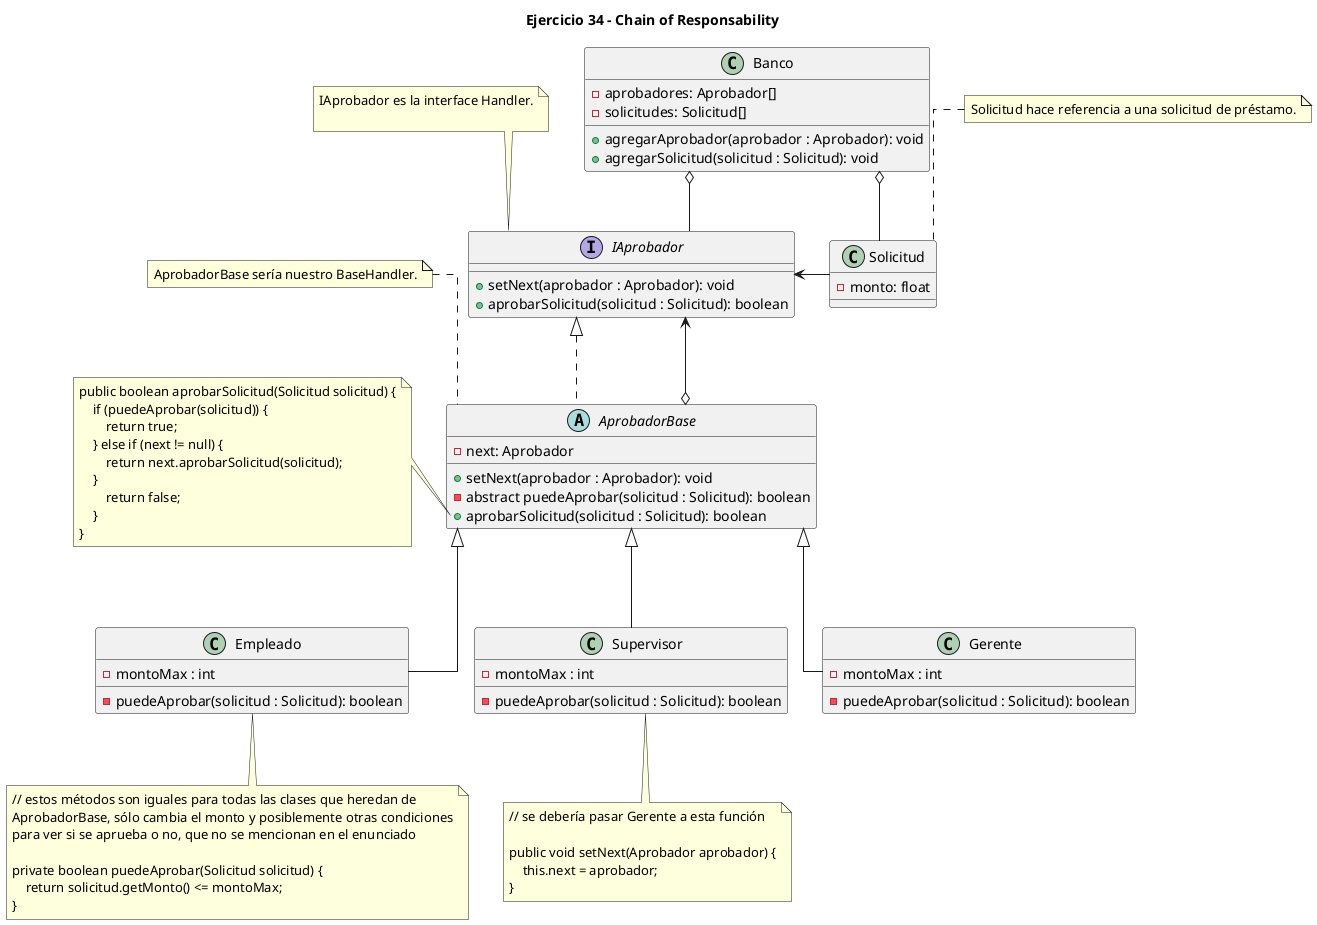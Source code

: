 @startuml
'https://plantuml.com/class-diagram

skinparam Linetype ortho
title "Ejercicio 34 - Chain of Responsability"

class Banco {
    - aprobadores: Aprobador[]
    - solicitudes: Solicitud[]

    + agregarAprobador(aprobador : Aprobador): void
    + agregarSolicitud(solicitud : Solicitud): void
}

class Solicitud {
    - monto: float
}

note top of Solicitud
    Solicitud hace referencia a una solicitud de préstamo.
end note

interface IAprobador {
    + setNext(aprobador : Aprobador): void
    + aprobarSolicitud(solicitud : Solicitud): boolean
}

note top of IAprobador
    IAprobador es la interface Handler.

end note

abstract class AprobadorBase implements IAprobador {
    - next: Aprobador

    + setNext(aprobador : Aprobador): void
    - abstract puedeAprobar(solicitud : Solicitud): boolean
    + aprobarSolicitud(solicitud : Solicitud): boolean
}

note top of AprobadorBase
    AprobadorBase sería nuestro BaseHandler.
end note

note left of AprobadorBase::aprobarSolicitud
    public boolean aprobarSolicitud(Solicitud solicitud) {
        if (puedeAprobar(solicitud)) {
            return true;
        } else if (next != null) {
            return next.aprobarSolicitud(solicitud);
        }
            return false;
        }
    }
end note

class Empleado extends AprobadorBase {
    - montoMax : int

    - puedeAprobar(solicitud : Solicitud): boolean
}

note left of Empleado::setNext
    // se debería pasar Supervisor a esta función

    public void setNext(Aprobador aprobador) {
        this.next = aprobador;
    }
end note

note bottom of Empleado
    // estos métodos son iguales para todas las clases que heredan de
    AprobadorBase, sólo cambia el monto y posiblemente otras condiciones
    para ver si se aprueba o no, que no se mencionan en el enunciado

    private boolean puedeAprobar(Solicitud solicitud) {
        return solicitud.getMonto() <= montoMax;
    }
end note

class Supervisor extends AprobadorBase {
    - montoMax : int

    - puedeAprobar(solicitud : Solicitud): boolean
}

note bottom of Supervisor
    // se debería pasar Gerente a esta función

    public void setNext(Aprobador aprobador) {
        this.next = aprobador;
    }
end note

class Gerente extends AprobadorBase {
    - montoMax : int

    - puedeAprobar(solicitud : Solicitud): boolean
}

'relaciones
IAprobador <--o AprobadorBase
Solicitud -l-> IAprobador
Banco o-- IAprobador
Banco o-- Solicitud

@enduml
